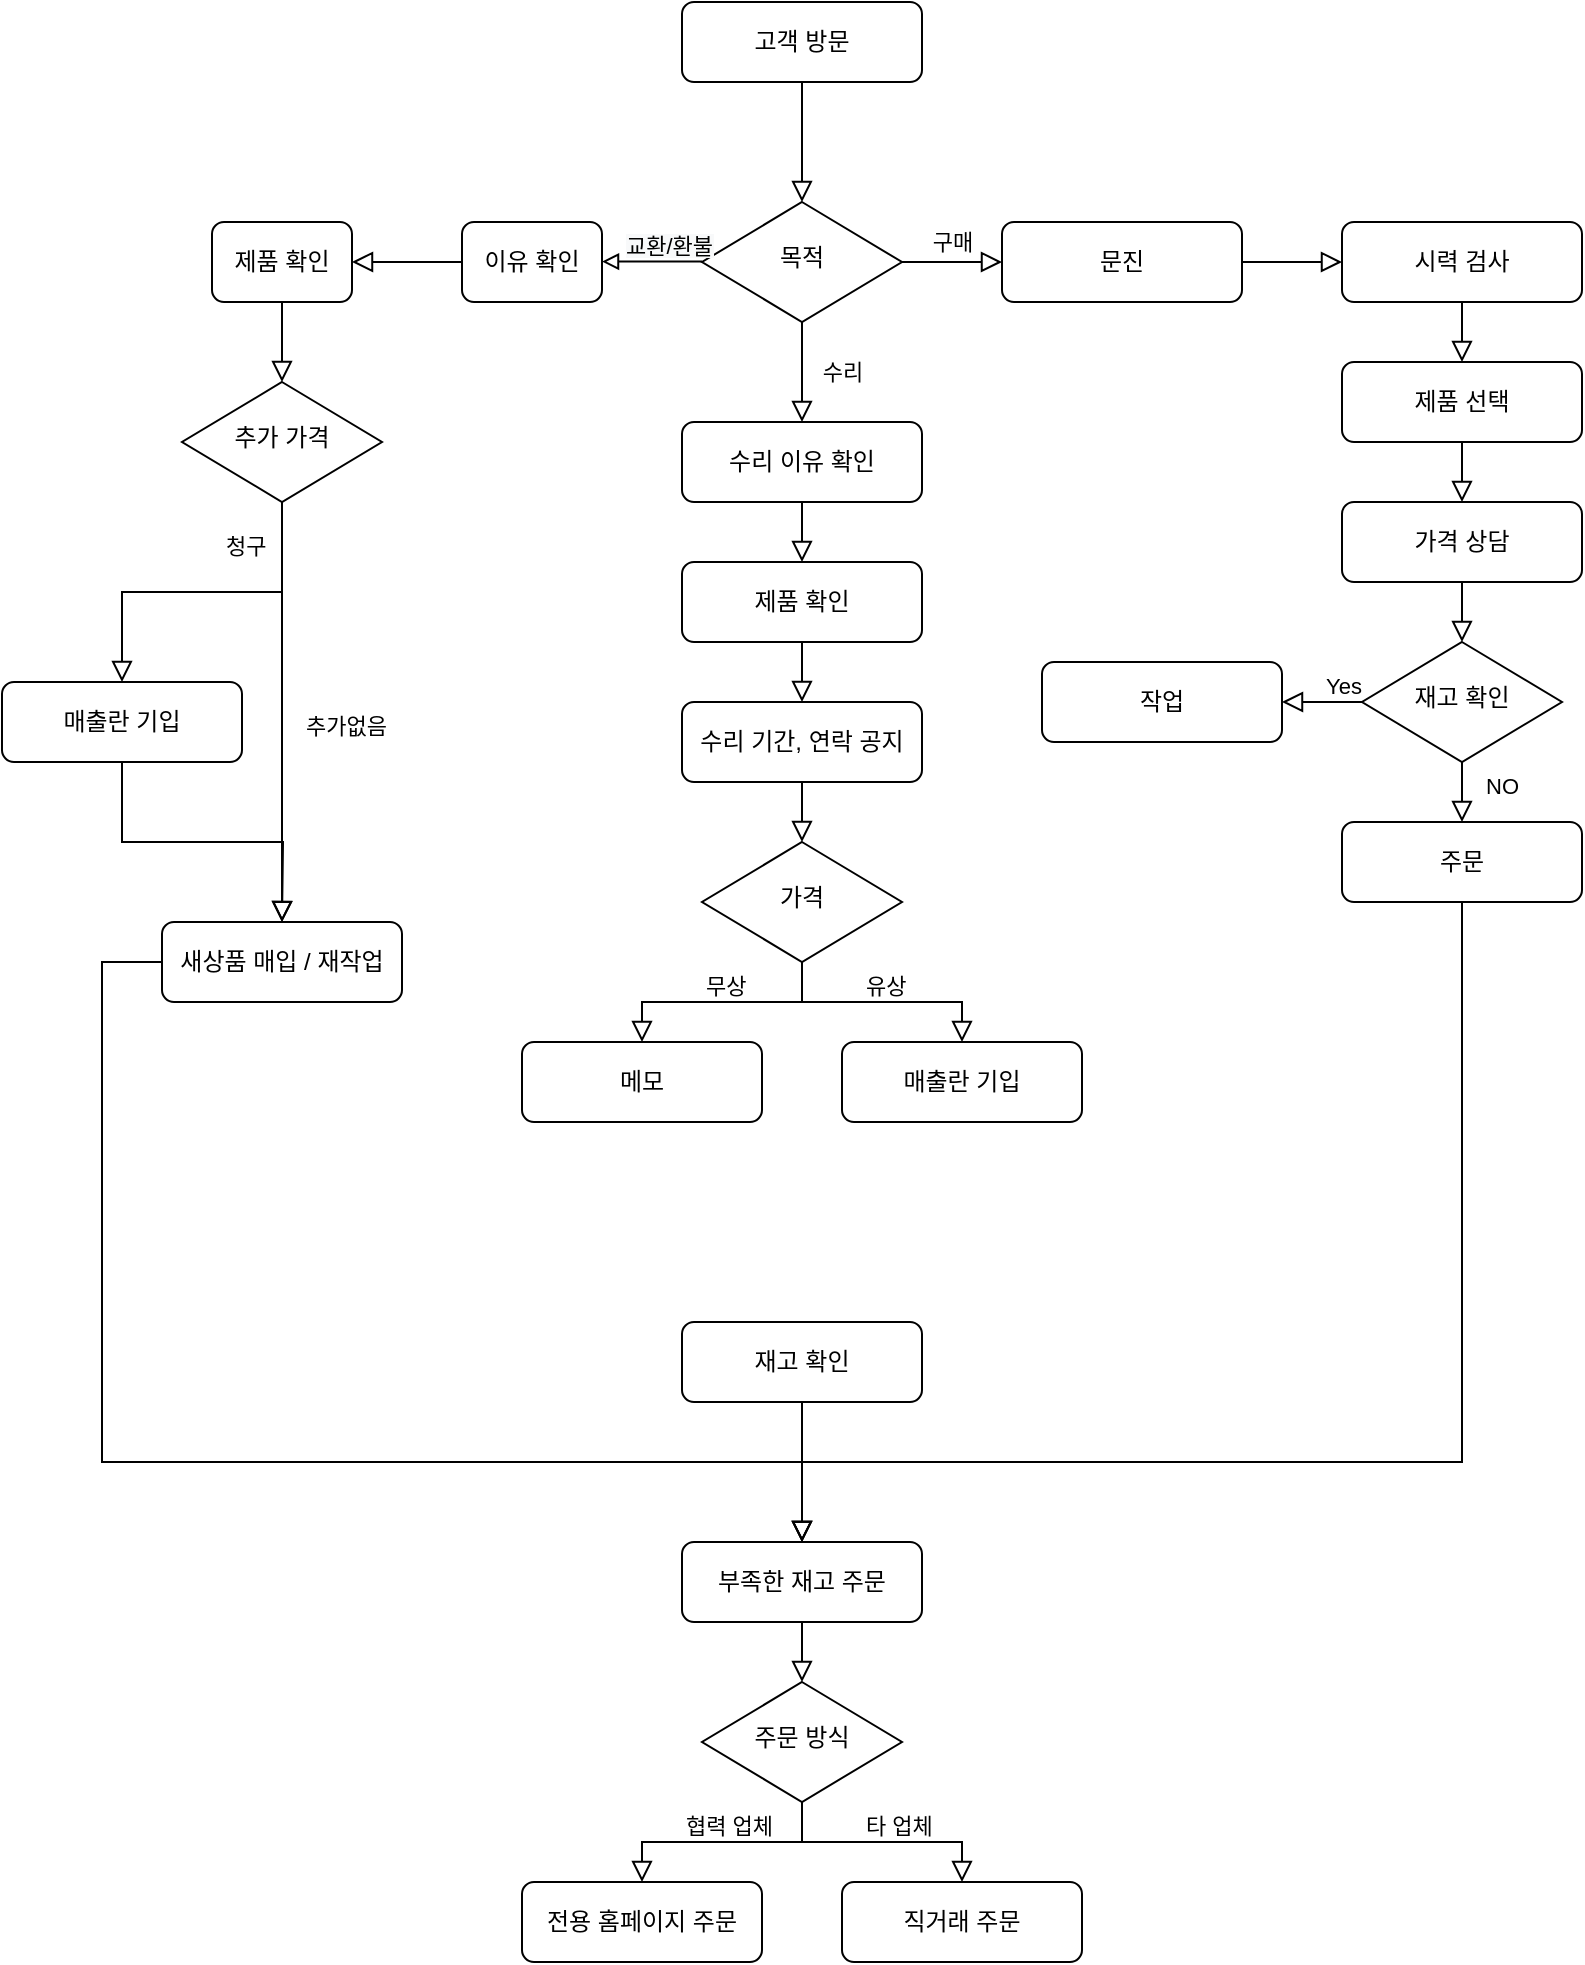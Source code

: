 <mxfile version="15.7.3" type="github">
  <diagram id="C5RBs43oDa-KdzZeNtuy" name="Page-1">
    <mxGraphModel dx="946" dy="540" grid="1" gridSize="10" guides="1" tooltips="1" connect="1" arrows="1" fold="1" page="1" pageScale="1" pageWidth="827" pageHeight="1169" math="0" shadow="0">
      <root>
        <mxCell id="WIyWlLk6GJQsqaUBKTNV-0" />
        <mxCell id="WIyWlLk6GJQsqaUBKTNV-1" parent="WIyWlLk6GJQsqaUBKTNV-0" />
        <mxCell id="WIyWlLk6GJQsqaUBKTNV-2" value="" style="rounded=0;html=1;jettySize=auto;orthogonalLoop=1;fontSize=11;endArrow=block;endFill=0;endSize=8;strokeWidth=1;shadow=0;labelBackgroundColor=none;edgeStyle=orthogonalEdgeStyle;" parent="WIyWlLk6GJQsqaUBKTNV-1" source="WIyWlLk6GJQsqaUBKTNV-3" target="WIyWlLk6GJQsqaUBKTNV-6" edge="1">
          <mxGeometry relative="1" as="geometry" />
        </mxCell>
        <mxCell id="WIyWlLk6GJQsqaUBKTNV-3" value="고객 방문" style="rounded=1;whiteSpace=wrap;html=1;fontSize=12;glass=0;strokeWidth=1;shadow=0;" parent="WIyWlLk6GJQsqaUBKTNV-1" vertex="1">
          <mxGeometry x="360" y="80" width="120" height="40" as="geometry" />
        </mxCell>
        <mxCell id="WIyWlLk6GJQsqaUBKTNV-4" value="수리" style="rounded=0;html=1;jettySize=auto;orthogonalLoop=1;fontSize=11;endArrow=block;endFill=0;endSize=8;strokeWidth=1;shadow=0;labelBackgroundColor=none;edgeStyle=orthogonalEdgeStyle;" parent="WIyWlLk6GJQsqaUBKTNV-1" source="WIyWlLk6GJQsqaUBKTNV-6" edge="1">
          <mxGeometry y="20" relative="1" as="geometry">
            <mxPoint as="offset" />
            <mxPoint x="420" y="290" as="targetPoint" />
          </mxGeometry>
        </mxCell>
        <mxCell id="WIyWlLk6GJQsqaUBKTNV-5" value="구매" style="edgeStyle=orthogonalEdgeStyle;rounded=0;html=1;jettySize=auto;orthogonalLoop=1;fontSize=11;endArrow=block;endFill=0;endSize=8;strokeWidth=1;shadow=0;labelBackgroundColor=none;" parent="WIyWlLk6GJQsqaUBKTNV-1" source="WIyWlLk6GJQsqaUBKTNV-6" target="WIyWlLk6GJQsqaUBKTNV-7" edge="1">
          <mxGeometry y="10" relative="1" as="geometry">
            <mxPoint as="offset" />
          </mxGeometry>
        </mxCell>
        <mxCell id="WIyWlLk6GJQsqaUBKTNV-6" value="목적" style="rhombus;whiteSpace=wrap;html=1;shadow=0;fontFamily=Helvetica;fontSize=12;align=center;strokeWidth=1;spacing=6;spacingTop=-4;" parent="WIyWlLk6GJQsqaUBKTNV-1" vertex="1">
          <mxGeometry x="370" y="180" width="100" height="60" as="geometry" />
        </mxCell>
        <mxCell id="WIyWlLk6GJQsqaUBKTNV-7" value="문진" style="rounded=1;whiteSpace=wrap;html=1;fontSize=12;glass=0;strokeWidth=1;shadow=0;" parent="WIyWlLk6GJQsqaUBKTNV-1" vertex="1">
          <mxGeometry x="520" y="190" width="120" height="40" as="geometry" />
        </mxCell>
        <mxCell id="WIyWlLk6GJQsqaUBKTNV-12" value="수리 이유 확인" style="rounded=1;whiteSpace=wrap;html=1;fontSize=12;glass=0;strokeWidth=1;shadow=0;" parent="WIyWlLk6GJQsqaUBKTNV-1" vertex="1">
          <mxGeometry x="360" y="290" width="120" height="40" as="geometry" />
        </mxCell>
        <mxCell id="jUJpi4Y8mM_DC0yPiapv-0" value="시력 검사" style="rounded=1;whiteSpace=wrap;html=1;fontSize=12;glass=0;strokeWidth=1;shadow=0;" parent="WIyWlLk6GJQsqaUBKTNV-1" vertex="1">
          <mxGeometry x="690" y="190" width="120" height="40" as="geometry" />
        </mxCell>
        <mxCell id="jUJpi4Y8mM_DC0yPiapv-1" value="" style="edgeStyle=orthogonalEdgeStyle;rounded=0;html=1;jettySize=auto;orthogonalLoop=1;fontSize=11;endArrow=block;endFill=0;endSize=8;strokeWidth=1;shadow=0;labelBackgroundColor=none;exitX=1;exitY=0.5;exitDx=0;exitDy=0;entryX=0;entryY=0.5;entryDx=0;entryDy=0;" parent="WIyWlLk6GJQsqaUBKTNV-1" source="WIyWlLk6GJQsqaUBKTNV-7" target="jUJpi4Y8mM_DC0yPiapv-0" edge="1">
          <mxGeometry y="10" relative="1" as="geometry">
            <mxPoint as="offset" />
            <mxPoint x="480" y="220" as="sourcePoint" />
            <mxPoint x="530" y="220" as="targetPoint" />
            <Array as="points">
              <mxPoint x="670" y="210" />
              <mxPoint x="670" y="210" />
            </Array>
          </mxGeometry>
        </mxCell>
        <mxCell id="jUJpi4Y8mM_DC0yPiapv-2" value="" style="edgeStyle=orthogonalEdgeStyle;rounded=0;html=1;jettySize=auto;orthogonalLoop=1;fontSize=11;endArrow=block;endFill=0;endSize=8;strokeWidth=1;shadow=0;labelBackgroundColor=none;exitX=0.5;exitY=1;exitDx=0;exitDy=0;entryX=0.5;entryY=0;entryDx=0;entryDy=0;" parent="WIyWlLk6GJQsqaUBKTNV-1" source="jUJpi4Y8mM_DC0yPiapv-0" target="jUJpi4Y8mM_DC0yPiapv-3" edge="1">
          <mxGeometry y="10" relative="1" as="geometry">
            <mxPoint as="offset" />
            <mxPoint x="810" y="209.5" as="sourcePoint" />
            <mxPoint x="860" y="209.5" as="targetPoint" />
            <Array as="points" />
          </mxGeometry>
        </mxCell>
        <mxCell id="jUJpi4Y8mM_DC0yPiapv-3" value="제품 선택" style="rounded=1;whiteSpace=wrap;html=1;fontSize=12;glass=0;strokeWidth=1;shadow=0;" parent="WIyWlLk6GJQsqaUBKTNV-1" vertex="1">
          <mxGeometry x="690" y="260" width="120" height="40" as="geometry" />
        </mxCell>
        <mxCell id="jUJpi4Y8mM_DC0yPiapv-4" value="가격 상담" style="rounded=1;whiteSpace=wrap;html=1;fontSize=12;glass=0;strokeWidth=1;shadow=0;" parent="WIyWlLk6GJQsqaUBKTNV-1" vertex="1">
          <mxGeometry x="690" y="330" width="120" height="40" as="geometry" />
        </mxCell>
        <mxCell id="jUJpi4Y8mM_DC0yPiapv-6" value="수리 기간, 연락 공지" style="rounded=1;whiteSpace=wrap;html=1;fontSize=12;glass=0;strokeWidth=1;shadow=0;" parent="WIyWlLk6GJQsqaUBKTNV-1" vertex="1">
          <mxGeometry x="360" y="430" width="120" height="40" as="geometry" />
        </mxCell>
        <mxCell id="jUJpi4Y8mM_DC0yPiapv-7" value="가격" style="rhombus;whiteSpace=wrap;html=1;shadow=0;fontFamily=Helvetica;fontSize=12;align=center;strokeWidth=1;spacing=6;spacingTop=-4;" parent="WIyWlLk6GJQsqaUBKTNV-1" vertex="1">
          <mxGeometry x="370" y="500" width="100" height="60" as="geometry" />
        </mxCell>
        <mxCell id="jUJpi4Y8mM_DC0yPiapv-8" value="매출란 기입" style="rounded=1;whiteSpace=wrap;html=1;fontSize=12;glass=0;strokeWidth=1;shadow=0;" parent="WIyWlLk6GJQsqaUBKTNV-1" vertex="1">
          <mxGeometry x="440" y="600" width="120" height="40" as="geometry" />
        </mxCell>
        <mxCell id="jUJpi4Y8mM_DC0yPiapv-9" value="메모" style="rounded=1;whiteSpace=wrap;html=1;fontSize=12;glass=0;strokeWidth=1;shadow=0;" parent="WIyWlLk6GJQsqaUBKTNV-1" vertex="1">
          <mxGeometry x="280" y="600" width="120" height="40" as="geometry" />
        </mxCell>
        <mxCell id="jUJpi4Y8mM_DC0yPiapv-11" value="" style="rounded=0;html=1;jettySize=auto;orthogonalLoop=1;fontSize=11;endArrow=block;endFill=0;endSize=8;strokeWidth=1;shadow=0;labelBackgroundColor=none;edgeStyle=orthogonalEdgeStyle;exitX=0.5;exitY=1;exitDx=0;exitDy=0;entryX=0.5;entryY=0;entryDx=0;entryDy=0;" parent="WIyWlLk6GJQsqaUBKTNV-1" source="jUJpi4Y8mM_DC0yPiapv-7" target="jUJpi4Y8mM_DC0yPiapv-8" edge="1">
          <mxGeometry y="20" relative="1" as="geometry">
            <mxPoint as="offset" />
            <mxPoint x="430" y="320" as="sourcePoint" />
            <mxPoint x="430" y="370" as="targetPoint" />
          </mxGeometry>
        </mxCell>
        <mxCell id="jUJpi4Y8mM_DC0yPiapv-12" value="" style="rounded=0;html=1;jettySize=auto;orthogonalLoop=1;fontSize=11;endArrow=block;endFill=0;endSize=8;strokeWidth=1;shadow=0;labelBackgroundColor=none;edgeStyle=orthogonalEdgeStyle;exitX=0.5;exitY=1;exitDx=0;exitDy=0;entryX=0.5;entryY=0;entryDx=0;entryDy=0;" parent="WIyWlLk6GJQsqaUBKTNV-1" source="jUJpi4Y8mM_DC0yPiapv-7" target="jUJpi4Y8mM_DC0yPiapv-9" edge="1">
          <mxGeometry y="20" relative="1" as="geometry">
            <mxPoint as="offset" />
            <mxPoint x="430" y="570" as="sourcePoint" />
            <mxPoint x="510" y="610" as="targetPoint" />
          </mxGeometry>
        </mxCell>
        <mxCell id="jUJpi4Y8mM_DC0yPiapv-14" value="" style="rounded=0;html=1;jettySize=auto;orthogonalLoop=1;fontSize=11;endArrow=block;endFill=0;endSize=8;strokeWidth=1;shadow=0;labelBackgroundColor=none;edgeStyle=orthogonalEdgeStyle;exitX=0.5;exitY=1;exitDx=0;exitDy=0;entryX=0.5;entryY=0;entryDx=0;entryDy=0;" parent="WIyWlLk6GJQsqaUBKTNV-1" source="WIyWlLk6GJQsqaUBKTNV-12" target="jUJpi4Y8mM_DC0yPiapv-28" edge="1">
          <mxGeometry y="20" relative="1" as="geometry">
            <mxPoint as="offset" />
            <mxPoint x="430" y="250" as="sourcePoint" />
            <mxPoint x="430" y="300" as="targetPoint" />
          </mxGeometry>
        </mxCell>
        <mxCell id="jUJpi4Y8mM_DC0yPiapv-15" value="" style="rounded=0;html=1;jettySize=auto;orthogonalLoop=1;fontSize=11;endArrow=block;endFill=0;endSize=8;strokeWidth=1;shadow=0;labelBackgroundColor=none;edgeStyle=orthogonalEdgeStyle;entryX=0.5;entryY=0;entryDx=0;entryDy=0;" parent="WIyWlLk6GJQsqaUBKTNV-1" target="jUJpi4Y8mM_DC0yPiapv-7" edge="1">
          <mxGeometry y="20" relative="1" as="geometry">
            <mxPoint as="offset" />
            <mxPoint x="420" y="470" as="sourcePoint" />
            <mxPoint x="430" y="440" as="targetPoint" />
          </mxGeometry>
        </mxCell>
        <mxCell id="jUJpi4Y8mM_DC0yPiapv-21" value="&lt;font face=&quot;helvetica&quot;&gt;&lt;span style=&quot;font-size: 11px&quot;&gt;유상&lt;/span&gt;&lt;/font&gt;" style="text;whiteSpace=wrap;html=1;fontSize=20;fontFamily=Architects Daughter;" parent="WIyWlLk6GJQsqaUBKTNV-1" vertex="1">
          <mxGeometry x="450" y="550" width="40" height="40" as="geometry" />
        </mxCell>
        <mxCell id="jUJpi4Y8mM_DC0yPiapv-22" value="&lt;font face=&quot;helvetica&quot;&gt;&lt;span style=&quot;font-size: 11px&quot;&gt;무상&lt;/span&gt;&lt;/font&gt;" style="text;whiteSpace=wrap;html=1;fontSize=20;fontFamily=Architects Daughter;" parent="WIyWlLk6GJQsqaUBKTNV-1" vertex="1">
          <mxGeometry x="370" y="550" width="40" height="40" as="geometry" />
        </mxCell>
        <mxCell id="jUJpi4Y8mM_DC0yPiapv-23" value="" style="edgeStyle=orthogonalEdgeStyle;rounded=0;html=1;jettySize=auto;orthogonalLoop=1;fontSize=11;endArrow=block;endFill=0;endSize=8;strokeWidth=1;shadow=0;labelBackgroundColor=none;exitX=0.5;exitY=1;exitDx=0;exitDy=0;entryX=0.5;entryY=0;entryDx=0;entryDy=0;" parent="WIyWlLk6GJQsqaUBKTNV-1" source="jUJpi4Y8mM_DC0yPiapv-3" target="jUJpi4Y8mM_DC0yPiapv-4" edge="1">
          <mxGeometry y="10" relative="1" as="geometry">
            <mxPoint as="offset" />
            <mxPoint x="760" y="240" as="sourcePoint" />
            <mxPoint x="760" y="270" as="targetPoint" />
            <Array as="points" />
          </mxGeometry>
        </mxCell>
        <mxCell id="jUJpi4Y8mM_DC0yPiapv-24" value="" style="edgeStyle=orthogonalEdgeStyle;rounded=0;html=1;jettySize=auto;orthogonalLoop=1;fontSize=11;endArrow=block;endFill=0;endSize=8;strokeWidth=1;shadow=0;labelBackgroundColor=none;exitX=0.5;exitY=1;exitDx=0;exitDy=0;entryX=0.5;entryY=0;entryDx=0;entryDy=0;" parent="WIyWlLk6GJQsqaUBKTNV-1" source="jUJpi4Y8mM_DC0yPiapv-4" edge="1">
          <mxGeometry y="10" relative="1" as="geometry">
            <mxPoint as="offset" />
            <mxPoint x="760" y="310" as="sourcePoint" />
            <mxPoint x="750" y="400" as="targetPoint" />
            <Array as="points" />
          </mxGeometry>
        </mxCell>
        <mxCell id="jUJpi4Y8mM_DC0yPiapv-25" value="" style="edgeStyle=orthogonalEdgeStyle;rounded=0;html=1;jettySize=auto;orthogonalLoop=1;fontSize=11;endArrow=block;endFill=0;strokeWidth=1;shadow=0;labelBackgroundColor=none;" parent="WIyWlLk6GJQsqaUBKTNV-1" edge="1">
          <mxGeometry y="10" relative="1" as="geometry">
            <mxPoint as="offset" />
            <mxPoint x="370" y="209.76" as="sourcePoint" />
            <mxPoint x="320" y="209.76" as="targetPoint" />
          </mxGeometry>
        </mxCell>
        <mxCell id="jUJpi4Y8mM_DC0yPiapv-26" value="&lt;meta charset=&quot;utf-8&quot;&gt;&lt;span style=&quot;color: rgb(0, 0, 0); font-family: helvetica; font-size: 11px; font-style: normal; font-weight: 400; letter-spacing: normal; text-align: center; text-indent: 0px; text-transform: none; word-spacing: 0px; background-color: rgb(248, 249, 250); display: inline; float: none;&quot;&gt;교환/환불&lt;/span&gt;" style="text;whiteSpace=wrap;html=1;fontSize=20;fontFamily=Architects Daughter;" parent="WIyWlLk6GJQsqaUBKTNV-1" vertex="1">
          <mxGeometry x="330" y="180" width="70" height="40" as="geometry" />
        </mxCell>
        <mxCell id="jUJpi4Y8mM_DC0yPiapv-27" value="이유 확인" style="rounded=1;whiteSpace=wrap;html=1;fontSize=12;glass=0;strokeWidth=1;shadow=0;" parent="WIyWlLk6GJQsqaUBKTNV-1" vertex="1">
          <mxGeometry x="250" y="190" width="70" height="40" as="geometry" />
        </mxCell>
        <mxCell id="jUJpi4Y8mM_DC0yPiapv-28" value="제품 확인" style="rounded=1;whiteSpace=wrap;html=1;fontSize=12;glass=0;strokeWidth=1;shadow=0;" parent="WIyWlLk6GJQsqaUBKTNV-1" vertex="1">
          <mxGeometry x="360" y="360" width="120" height="40" as="geometry" />
        </mxCell>
        <mxCell id="jUJpi4Y8mM_DC0yPiapv-29" value="" style="rounded=0;html=1;jettySize=auto;orthogonalLoop=1;fontSize=11;endArrow=block;endFill=0;endSize=8;strokeWidth=1;shadow=0;labelBackgroundColor=none;edgeStyle=orthogonalEdgeStyle;exitX=0.5;exitY=1;exitDx=0;exitDy=0;entryX=0.5;entryY=0;entryDx=0;entryDy=0;" parent="WIyWlLk6GJQsqaUBKTNV-1" source="jUJpi4Y8mM_DC0yPiapv-28" target="jUJpi4Y8mM_DC0yPiapv-6" edge="1">
          <mxGeometry y="20" relative="1" as="geometry">
            <mxPoint as="offset" />
            <mxPoint x="430" y="340" as="sourcePoint" />
            <mxPoint x="430" y="370" as="targetPoint" />
          </mxGeometry>
        </mxCell>
        <mxCell id="jUJpi4Y8mM_DC0yPiapv-30" value="추가 가격" style="rhombus;whiteSpace=wrap;html=1;shadow=0;fontFamily=Helvetica;fontSize=12;align=center;strokeWidth=1;spacing=6;spacingTop=-4;" parent="WIyWlLk6GJQsqaUBKTNV-1" vertex="1">
          <mxGeometry x="110" y="270" width="100" height="60" as="geometry" />
        </mxCell>
        <mxCell id="jUJpi4Y8mM_DC0yPiapv-32" value="새상품 매입 / 재작업" style="rounded=1;whiteSpace=wrap;html=1;fontSize=12;glass=0;strokeWidth=1;shadow=0;" parent="WIyWlLk6GJQsqaUBKTNV-1" vertex="1">
          <mxGeometry x="100" y="540" width="120" height="40" as="geometry" />
        </mxCell>
        <mxCell id="jUJpi4Y8mM_DC0yPiapv-33" value="매출란 기입" style="rounded=1;whiteSpace=wrap;html=1;fontSize=12;glass=0;strokeWidth=1;shadow=0;" parent="WIyWlLk6GJQsqaUBKTNV-1" vertex="1">
          <mxGeometry x="20" y="420" width="120" height="40" as="geometry" />
        </mxCell>
        <mxCell id="jUJpi4Y8mM_DC0yPiapv-34" value="" style="rounded=0;html=1;jettySize=auto;orthogonalLoop=1;fontSize=11;endArrow=block;endFill=0;endSize=8;strokeWidth=1;shadow=0;labelBackgroundColor=none;edgeStyle=orthogonalEdgeStyle;exitX=0.5;exitY=1;exitDx=0;exitDy=0;entryX=0.5;entryY=0;entryDx=0;entryDy=0;" parent="WIyWlLk6GJQsqaUBKTNV-1" source="jUJpi4Y8mM_DC0yPiapv-30" target="jUJpi4Y8mM_DC0yPiapv-32" edge="1">
          <mxGeometry y="20" relative="1" as="geometry">
            <mxPoint as="offset" />
            <mxPoint x="160.0" y="380" as="sourcePoint" />
            <mxPoint x="170" y="190" as="targetPoint" />
          </mxGeometry>
        </mxCell>
        <mxCell id="jUJpi4Y8mM_DC0yPiapv-35" value="" style="rounded=0;html=1;jettySize=auto;orthogonalLoop=1;fontSize=11;endArrow=block;endFill=0;endSize=8;strokeWidth=1;shadow=0;labelBackgroundColor=none;edgeStyle=orthogonalEdgeStyle;exitX=0.5;exitY=1;exitDx=0;exitDy=0;entryX=0.5;entryY=0;entryDx=0;entryDy=0;" parent="WIyWlLk6GJQsqaUBKTNV-1" source="jUJpi4Y8mM_DC0yPiapv-30" target="jUJpi4Y8mM_DC0yPiapv-33" edge="1">
          <mxGeometry y="20" relative="1" as="geometry">
            <mxPoint as="offset" />
            <mxPoint x="160.0" y="380" as="sourcePoint" />
            <mxPoint x="250" y="430" as="targetPoint" />
          </mxGeometry>
        </mxCell>
        <mxCell id="jUJpi4Y8mM_DC0yPiapv-40" value="&lt;font face=&quot;helvetica&quot;&gt;&lt;span style=&quot;font-size: 11px&quot;&gt;청구&lt;/span&gt;&lt;/font&gt;" style="text;whiteSpace=wrap;html=1;fontSize=20;fontFamily=Architects Daughter;" parent="WIyWlLk6GJQsqaUBKTNV-1" vertex="1">
          <mxGeometry x="130" y="330" width="40" height="40" as="geometry" />
        </mxCell>
        <mxCell id="jUJpi4Y8mM_DC0yPiapv-41" value="&lt;font face=&quot;helvetica&quot;&gt;&lt;span style=&quot;font-size: 11px&quot;&gt;추가없음&lt;/span&gt;&lt;/font&gt;" style="text;whiteSpace=wrap;html=1;fontSize=20;fontFamily=Architects Daughter;" parent="WIyWlLk6GJQsqaUBKTNV-1" vertex="1">
          <mxGeometry x="170" y="420" width="50" height="40" as="geometry" />
        </mxCell>
        <mxCell id="jUJpi4Y8mM_DC0yPiapv-46" value="제품 확인" style="rounded=1;whiteSpace=wrap;html=1;fontSize=12;glass=0;strokeWidth=1;shadow=0;" parent="WIyWlLk6GJQsqaUBKTNV-1" vertex="1">
          <mxGeometry x="125" y="190" width="70" height="40" as="geometry" />
        </mxCell>
        <mxCell id="jUJpi4Y8mM_DC0yPiapv-49" value="" style="rounded=0;html=1;jettySize=auto;orthogonalLoop=1;fontSize=11;endArrow=block;endFill=0;endSize=8;strokeWidth=1;shadow=0;labelBackgroundColor=none;edgeStyle=orthogonalEdgeStyle;exitX=0.5;exitY=1;exitDx=0;exitDy=0;" parent="WIyWlLk6GJQsqaUBKTNV-1" source="jUJpi4Y8mM_DC0yPiapv-33" edge="1">
          <mxGeometry y="20" relative="1" as="geometry">
            <mxPoint as="offset" />
            <mxPoint x="170" y="340" as="sourcePoint" />
            <mxPoint x="160" y="540" as="targetPoint" />
          </mxGeometry>
        </mxCell>
        <mxCell id="jUJpi4Y8mM_DC0yPiapv-51" value="" style="rounded=0;html=1;jettySize=auto;orthogonalLoop=1;fontSize=11;endArrow=block;endFill=0;endSize=8;strokeWidth=1;shadow=0;labelBackgroundColor=none;edgeStyle=orthogonalEdgeStyle;entryX=0.5;entryY=0;entryDx=0;entryDy=0;exitX=0.5;exitY=1;exitDx=0;exitDy=0;" parent="WIyWlLk6GJQsqaUBKTNV-1" source="jUJpi4Y8mM_DC0yPiapv-46" target="jUJpi4Y8mM_DC0yPiapv-30" edge="1">
          <mxGeometry y="20" relative="1" as="geometry">
            <mxPoint as="offset" />
            <mxPoint x="180" y="250" as="sourcePoint" />
            <mxPoint x="430" y="510" as="targetPoint" />
          </mxGeometry>
        </mxCell>
        <mxCell id="jUJpi4Y8mM_DC0yPiapv-52" value="" style="rounded=0;html=1;jettySize=auto;orthogonalLoop=1;fontSize=11;endArrow=block;endFill=0;endSize=8;strokeWidth=1;shadow=0;labelBackgroundColor=none;edgeStyle=orthogonalEdgeStyle;entryX=1;entryY=0.5;entryDx=0;entryDy=0;exitX=0;exitY=0.5;exitDx=0;exitDy=0;" parent="WIyWlLk6GJQsqaUBKTNV-1" source="jUJpi4Y8mM_DC0yPiapv-27" target="jUJpi4Y8mM_DC0yPiapv-46" edge="1">
          <mxGeometry y="20" relative="1" as="geometry">
            <mxPoint as="offset" />
            <mxPoint x="170" y="240" as="sourcePoint" />
            <mxPoint x="170" y="280" as="targetPoint" />
          </mxGeometry>
        </mxCell>
        <mxCell id="jUJpi4Y8mM_DC0yPiapv-54" value="작업" style="rounded=1;whiteSpace=wrap;html=1;fontSize=12;glass=0;strokeWidth=1;shadow=0;" parent="WIyWlLk6GJQsqaUBKTNV-1" vertex="1">
          <mxGeometry x="540" y="410" width="120" height="40" as="geometry" />
        </mxCell>
        <mxCell id="jUJpi4Y8mM_DC0yPiapv-55" value="재고 확인" style="rhombus;whiteSpace=wrap;html=1;shadow=0;fontFamily=Helvetica;fontSize=12;align=center;strokeWidth=1;spacing=6;spacingTop=-4;" parent="WIyWlLk6GJQsqaUBKTNV-1" vertex="1">
          <mxGeometry x="700" y="400" width="100" height="60" as="geometry" />
        </mxCell>
        <mxCell id="jUJpi4Y8mM_DC0yPiapv-56" value="" style="edgeStyle=orthogonalEdgeStyle;rounded=0;html=1;jettySize=auto;orthogonalLoop=1;fontSize=11;endArrow=block;endFill=0;endSize=8;strokeWidth=1;shadow=0;labelBackgroundColor=none;exitX=0;exitY=0.5;exitDx=0;exitDy=0;entryX=1;entryY=0.5;entryDx=0;entryDy=0;" parent="WIyWlLk6GJQsqaUBKTNV-1" source="jUJpi4Y8mM_DC0yPiapv-55" target="jUJpi4Y8mM_DC0yPiapv-54" edge="1">
          <mxGeometry y="10" relative="1" as="geometry">
            <mxPoint as="offset" />
            <mxPoint x="760" y="380" as="sourcePoint" />
            <mxPoint x="760" y="410" as="targetPoint" />
            <Array as="points">
              <mxPoint x="660" y="430" />
              <mxPoint x="660" y="430" />
            </Array>
          </mxGeometry>
        </mxCell>
        <mxCell id="jUJpi4Y8mM_DC0yPiapv-57" value="&lt;font face=&quot;helvetica&quot;&gt;&lt;span style=&quot;font-size: 11px&quot;&gt;Yes&lt;/span&gt;&lt;/font&gt;" style="text;whiteSpace=wrap;html=1;fontSize=20;fontFamily=Architects Daughter;" parent="WIyWlLk6GJQsqaUBKTNV-1" vertex="1">
          <mxGeometry x="680" y="400" width="40" height="40" as="geometry" />
        </mxCell>
        <mxCell id="jUJpi4Y8mM_DC0yPiapv-58" value="" style="edgeStyle=orthogonalEdgeStyle;rounded=0;html=1;jettySize=auto;orthogonalLoop=1;fontSize=11;endArrow=block;endFill=0;endSize=8;strokeWidth=1;shadow=0;labelBackgroundColor=none;exitX=0.5;exitY=1;exitDx=0;exitDy=0;entryX=0.5;entryY=0;entryDx=0;entryDy=0;" parent="WIyWlLk6GJQsqaUBKTNV-1" source="jUJpi4Y8mM_DC0yPiapv-55" target="jUJpi4Y8mM_DC0yPiapv-59" edge="1">
          <mxGeometry y="10" relative="1" as="geometry">
            <mxPoint as="offset" />
            <mxPoint x="760" y="380" as="sourcePoint" />
            <mxPoint x="760" y="410" as="targetPoint" />
            <Array as="points" />
          </mxGeometry>
        </mxCell>
        <mxCell id="jUJpi4Y8mM_DC0yPiapv-59" value="주문" style="rounded=1;whiteSpace=wrap;html=1;fontSize=12;glass=0;strokeWidth=1;shadow=0;" parent="WIyWlLk6GJQsqaUBKTNV-1" vertex="1">
          <mxGeometry x="690" y="490" width="120" height="40" as="geometry" />
        </mxCell>
        <mxCell id="jUJpi4Y8mM_DC0yPiapv-60" value="&lt;font face=&quot;helvetica&quot;&gt;&lt;span style=&quot;font-size: 11px&quot;&gt;NO&lt;/span&gt;&lt;/font&gt;" style="text;whiteSpace=wrap;html=1;fontSize=20;fontFamily=Architects Daughter;" parent="WIyWlLk6GJQsqaUBKTNV-1" vertex="1">
          <mxGeometry x="760" y="450" width="40" height="40" as="geometry" />
        </mxCell>
        <mxCell id="jUJpi4Y8mM_DC0yPiapv-62" value="재고 확인" style="rounded=1;whiteSpace=wrap;html=1;fontSize=12;glass=0;strokeWidth=1;shadow=0;" parent="WIyWlLk6GJQsqaUBKTNV-1" vertex="1">
          <mxGeometry x="360" y="740" width="120" height="40" as="geometry" />
        </mxCell>
        <mxCell id="jUJpi4Y8mM_DC0yPiapv-64" value="부족한 재고 주문" style="rounded=1;whiteSpace=wrap;html=1;fontSize=12;glass=0;strokeWidth=1;shadow=0;" parent="WIyWlLk6GJQsqaUBKTNV-1" vertex="1">
          <mxGeometry x="360" y="850" width="120" height="40" as="geometry" />
        </mxCell>
        <mxCell id="jUJpi4Y8mM_DC0yPiapv-65" value="주문 방식" style="rhombus;whiteSpace=wrap;html=1;shadow=0;fontFamily=Helvetica;fontSize=12;align=center;strokeWidth=1;spacing=6;spacingTop=-4;" parent="WIyWlLk6GJQsqaUBKTNV-1" vertex="1">
          <mxGeometry x="370" y="920" width="100" height="60" as="geometry" />
        </mxCell>
        <mxCell id="jUJpi4Y8mM_DC0yPiapv-66" value="직거래 주문" style="rounded=1;whiteSpace=wrap;html=1;fontSize=12;glass=0;strokeWidth=1;shadow=0;" parent="WIyWlLk6GJQsqaUBKTNV-1" vertex="1">
          <mxGeometry x="440" y="1020" width="120" height="40" as="geometry" />
        </mxCell>
        <mxCell id="jUJpi4Y8mM_DC0yPiapv-67" value="전용 홈페이지 주문" style="rounded=1;whiteSpace=wrap;html=1;fontSize=12;glass=0;strokeWidth=1;shadow=0;" parent="WIyWlLk6GJQsqaUBKTNV-1" vertex="1">
          <mxGeometry x="280" y="1020" width="120" height="40" as="geometry" />
        </mxCell>
        <mxCell id="jUJpi4Y8mM_DC0yPiapv-68" value="" style="rounded=0;html=1;jettySize=auto;orthogonalLoop=1;fontSize=11;endArrow=block;endFill=0;endSize=8;strokeWidth=1;shadow=0;labelBackgroundColor=none;edgeStyle=orthogonalEdgeStyle;exitX=0.5;exitY=1;exitDx=0;exitDy=0;entryX=0.5;entryY=0;entryDx=0;entryDy=0;" parent="WIyWlLk6GJQsqaUBKTNV-1" source="jUJpi4Y8mM_DC0yPiapv-65" target="jUJpi4Y8mM_DC0yPiapv-66" edge="1">
          <mxGeometry y="20" relative="1" as="geometry">
            <mxPoint as="offset" />
            <mxPoint x="430" y="740" as="sourcePoint" />
            <mxPoint x="430" y="790" as="targetPoint" />
          </mxGeometry>
        </mxCell>
        <mxCell id="jUJpi4Y8mM_DC0yPiapv-69" value="" style="rounded=0;html=1;jettySize=auto;orthogonalLoop=1;fontSize=11;endArrow=block;endFill=0;endSize=8;strokeWidth=1;shadow=0;labelBackgroundColor=none;edgeStyle=orthogonalEdgeStyle;exitX=0.5;exitY=1;exitDx=0;exitDy=0;entryX=0.5;entryY=0;entryDx=0;entryDy=0;" parent="WIyWlLk6GJQsqaUBKTNV-1" source="jUJpi4Y8mM_DC0yPiapv-65" target="jUJpi4Y8mM_DC0yPiapv-67" edge="1">
          <mxGeometry y="20" relative="1" as="geometry">
            <mxPoint as="offset" />
            <mxPoint x="430" y="990" as="sourcePoint" />
            <mxPoint x="510" y="1030" as="targetPoint" />
          </mxGeometry>
        </mxCell>
        <mxCell id="jUJpi4Y8mM_DC0yPiapv-70" value="&lt;font face=&quot;helvetica&quot;&gt;&lt;span style=&quot;font-size: 11px&quot;&gt;타 업체&lt;/span&gt;&lt;/font&gt;" style="text;whiteSpace=wrap;html=1;fontSize=20;fontFamily=Architects Daughter;" parent="WIyWlLk6GJQsqaUBKTNV-1" vertex="1">
          <mxGeometry x="450" y="970" width="40" height="40" as="geometry" />
        </mxCell>
        <mxCell id="jUJpi4Y8mM_DC0yPiapv-71" value="&lt;font face=&quot;helvetica&quot;&gt;&lt;span style=&quot;font-size: 11px&quot;&gt;협력 업체&lt;/span&gt;&lt;/font&gt;" style="text;whiteSpace=wrap;html=1;fontSize=20;fontFamily=Architects Daughter;" parent="WIyWlLk6GJQsqaUBKTNV-1" vertex="1">
          <mxGeometry x="360" y="970" width="50" height="40" as="geometry" />
        </mxCell>
        <mxCell id="jUJpi4Y8mM_DC0yPiapv-73" value="" style="rounded=0;html=1;jettySize=auto;orthogonalLoop=1;fontSize=11;endArrow=block;endFill=0;endSize=8;strokeWidth=1;shadow=0;labelBackgroundColor=none;edgeStyle=orthogonalEdgeStyle;exitX=0.5;exitY=1;exitDx=0;exitDy=0;entryX=0.5;entryY=0;entryDx=0;entryDy=0;" parent="WIyWlLk6GJQsqaUBKTNV-1" source="jUJpi4Y8mM_DC0yPiapv-62" target="jUJpi4Y8mM_DC0yPiapv-64" edge="1">
          <mxGeometry y="20" relative="1" as="geometry">
            <mxPoint as="offset" />
            <mxPoint x="419" y="780" as="sourcePoint" />
            <mxPoint x="419" y="990" as="targetPoint" />
          </mxGeometry>
        </mxCell>
        <mxCell id="jUJpi4Y8mM_DC0yPiapv-74" value="" style="rounded=0;html=1;jettySize=auto;orthogonalLoop=1;fontSize=11;endArrow=block;endFill=0;endSize=8;strokeWidth=1;shadow=0;labelBackgroundColor=none;edgeStyle=orthogonalEdgeStyle;exitX=0.5;exitY=1;exitDx=0;exitDy=0;entryX=0.5;entryY=0;entryDx=0;entryDy=0;" parent="WIyWlLk6GJQsqaUBKTNV-1" source="jUJpi4Y8mM_DC0yPiapv-64" target="jUJpi4Y8mM_DC0yPiapv-65" edge="1">
          <mxGeometry y="20" relative="1" as="geometry">
            <mxPoint as="offset" />
            <mxPoint x="430" y="790" as="sourcePoint" />
            <mxPoint x="430" y="860" as="targetPoint" />
          </mxGeometry>
        </mxCell>
        <mxCell id="jUJpi4Y8mM_DC0yPiapv-75" value="" style="rounded=0;html=1;jettySize=auto;orthogonalLoop=1;fontSize=11;endArrow=block;endFill=0;endSize=8;strokeWidth=1;shadow=0;labelBackgroundColor=none;edgeStyle=orthogonalEdgeStyle;exitX=0;exitY=0.5;exitDx=0;exitDy=0;entryX=0.5;entryY=0;entryDx=0;entryDy=0;" parent="WIyWlLk6GJQsqaUBKTNV-1" source="jUJpi4Y8mM_DC0yPiapv-32" target="jUJpi4Y8mM_DC0yPiapv-64" edge="1">
          <mxGeometry y="20" relative="1" as="geometry">
            <mxPoint as="offset" />
            <mxPoint x="240" y="760" as="sourcePoint" />
            <mxPoint x="130" y="740" as="targetPoint" />
            <Array as="points">
              <mxPoint x="70" y="560" />
              <mxPoint x="70" y="810" />
              <mxPoint x="420" y="810" />
            </Array>
          </mxGeometry>
        </mxCell>
        <mxCell id="jUJpi4Y8mM_DC0yPiapv-76" value="" style="rounded=0;html=1;jettySize=auto;orthogonalLoop=1;fontSize=11;endArrow=block;endFill=0;endSize=8;strokeWidth=1;shadow=0;labelBackgroundColor=none;edgeStyle=orthogonalEdgeStyle;entryX=0.5;entryY=0;entryDx=0;entryDy=0;exitX=0.5;exitY=1;exitDx=0;exitDy=0;" parent="WIyWlLk6GJQsqaUBKTNV-1" source="jUJpi4Y8mM_DC0yPiapv-59" target="jUJpi4Y8mM_DC0yPiapv-64" edge="1">
          <mxGeometry y="20" relative="1" as="geometry">
            <mxPoint as="offset" />
            <mxPoint x="570" y="720" as="sourcePoint" />
            <mxPoint x="250" y="840" as="targetPoint" />
            <Array as="points">
              <mxPoint x="750" y="810" />
              <mxPoint x="420" y="810" />
            </Array>
          </mxGeometry>
        </mxCell>
      </root>
    </mxGraphModel>
  </diagram>
</mxfile>
